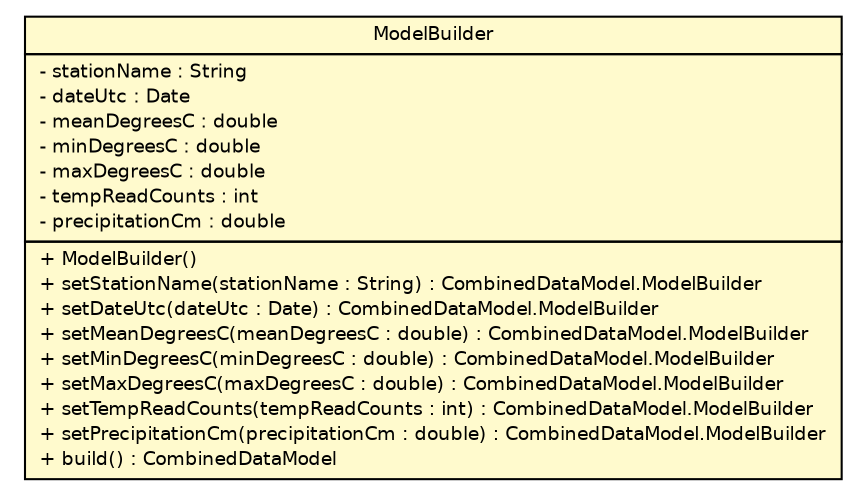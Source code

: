 #!/usr/local/bin/dot
#
# Class diagram 
# Generated by UMLGraph version R5_6-24-gf6e263 (http://www.umlgraph.org/)
#

digraph G {
	edge [fontname="Helvetica",fontsize=10,labelfontname="Helvetica",labelfontsize=10];
	node [fontname="Helvetica",fontsize=10,shape=plaintext];
	nodesep=0.25;
	ranksep=0.5;
	// com.ohair.stephen.edp.model.CombinedDataModel.ModelBuilder
	c234 [label=<<table title="com.ohair.stephen.edp.model.CombinedDataModel.ModelBuilder" border="0" cellborder="1" cellspacing="0" cellpadding="2" port="p" bgcolor="lemonChiffon" href="./CombinedDataModel.ModelBuilder.html">
		<tr><td><table border="0" cellspacing="0" cellpadding="1">
<tr><td align="center" balign="center"> ModelBuilder </td></tr>
		</table></td></tr>
		<tr><td><table border="0" cellspacing="0" cellpadding="1">
<tr><td align="left" balign="left"> - stationName : String </td></tr>
<tr><td align="left" balign="left"> - dateUtc : Date </td></tr>
<tr><td align="left" balign="left"> - meanDegreesC : double </td></tr>
<tr><td align="left" balign="left"> - minDegreesC : double </td></tr>
<tr><td align="left" balign="left"> - maxDegreesC : double </td></tr>
<tr><td align="left" balign="left"> - tempReadCounts : int </td></tr>
<tr><td align="left" balign="left"> - precipitationCm : double </td></tr>
		</table></td></tr>
		<tr><td><table border="0" cellspacing="0" cellpadding="1">
<tr><td align="left" balign="left"> + ModelBuilder() </td></tr>
<tr><td align="left" balign="left"> + setStationName(stationName : String) : CombinedDataModel.ModelBuilder </td></tr>
<tr><td align="left" balign="left"> + setDateUtc(dateUtc : Date) : CombinedDataModel.ModelBuilder </td></tr>
<tr><td align="left" balign="left"> + setMeanDegreesC(meanDegreesC : double) : CombinedDataModel.ModelBuilder </td></tr>
<tr><td align="left" balign="left"> + setMinDegreesC(minDegreesC : double) : CombinedDataModel.ModelBuilder </td></tr>
<tr><td align="left" balign="left"> + setMaxDegreesC(maxDegreesC : double) : CombinedDataModel.ModelBuilder </td></tr>
<tr><td align="left" balign="left"> + setTempReadCounts(tempReadCounts : int) : CombinedDataModel.ModelBuilder </td></tr>
<tr><td align="left" balign="left"> + setPrecipitationCm(precipitationCm : double) : CombinedDataModel.ModelBuilder </td></tr>
<tr><td align="left" balign="left"> + build() : CombinedDataModel </td></tr>
		</table></td></tr>
		</table>>, URL="./CombinedDataModel.ModelBuilder.html", fontname="Helvetica", fontcolor="black", fontsize=9.0];
}

